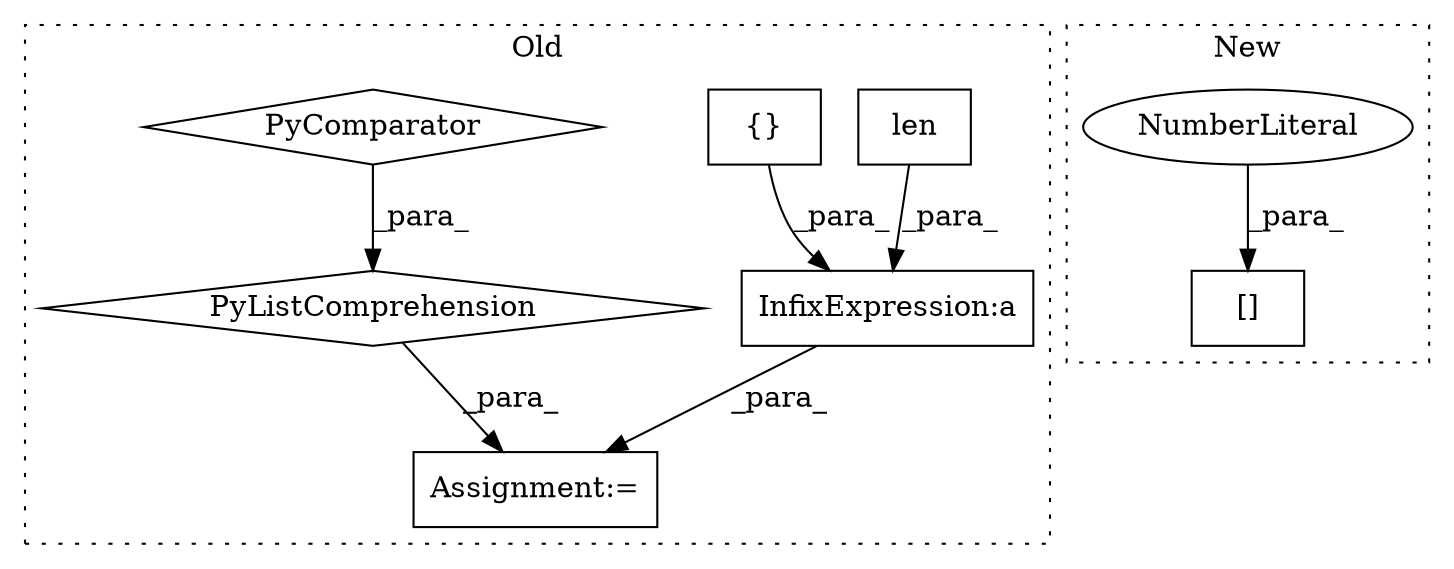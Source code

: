 digraph G {
subgraph cluster0 {
1 [label="len" a="32" s="1973,1983" l="4,1" shape="box"];
4 [label="InfixExpression:a" a="27" s="1985" l="3" shape="box"];
5 [label="{}" a="4" s="1967,1969" l="1,1" shape="box"];
6 [label="Assignment:=" a="7" s="2107" l="1" shape="box"];
7 [label="PyListComprehension" a="109" s="1768" l="112" shape="diamond"];
8 [label="PyComparator" a="113" s="1846" l="26" shape="diamond"];
label = "Old";
style="dotted";
}
subgraph cluster1 {
2 [label="[]" a="2" s="1928,2020" l="91,1" shape="box"];
3 [label="NumberLiteral" a="34" s="2019" l="1" shape="ellipse"];
label = "New";
style="dotted";
}
1 -> 4 [label="_para_"];
3 -> 2 [label="_para_"];
4 -> 6 [label="_para_"];
5 -> 4 [label="_para_"];
7 -> 6 [label="_para_"];
8 -> 7 [label="_para_"];
}